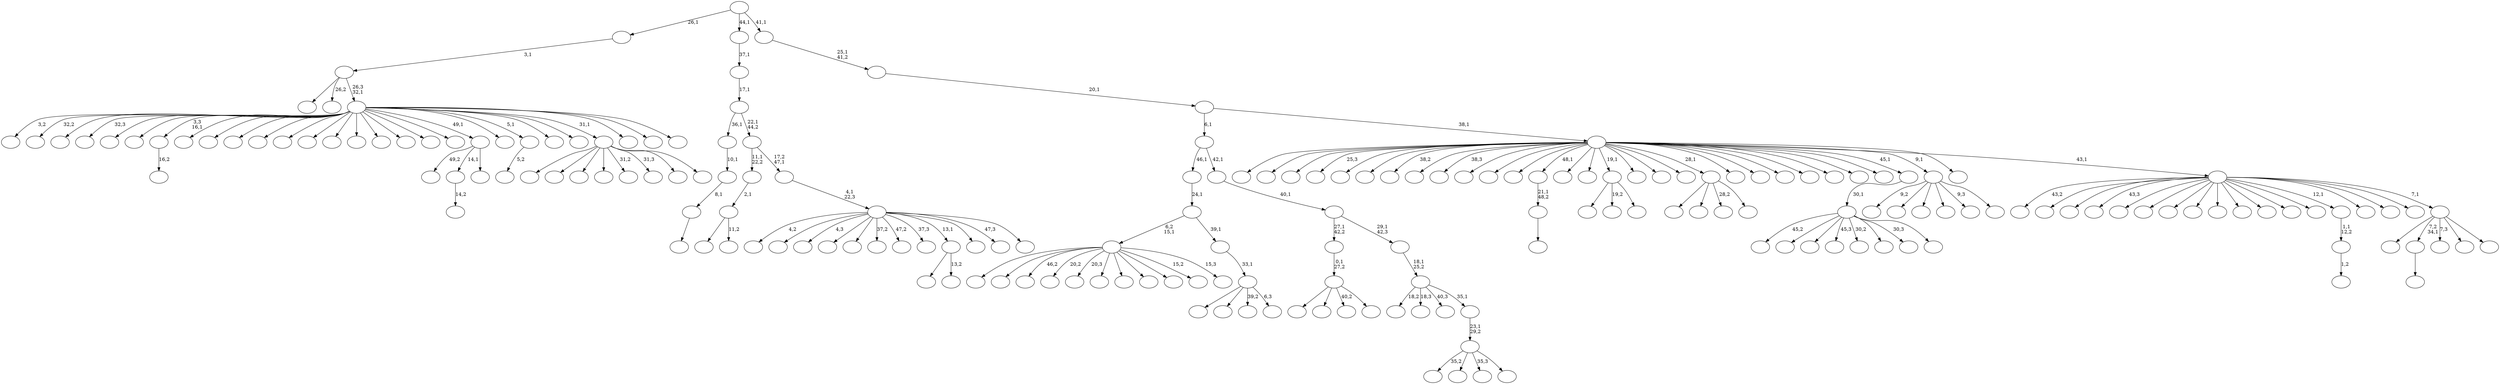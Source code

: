 digraph T {
	200 [label=""]
	199 [label=""]
	198 [label=""]
	197 [label=""]
	196 [label=""]
	195 [label=""]
	194 [label=""]
	193 [label=""]
	192 [label=""]
	191 [label=""]
	190 [label=""]
	189 [label=""]
	188 [label=""]
	187 [label=""]
	186 [label=""]
	185 [label=""]
	184 [label=""]
	183 [label=""]
	182 [label=""]
	181 [label=""]
	180 [label=""]
	179 [label=""]
	178 [label=""]
	177 [label=""]
	176 [label=""]
	175 [label=""]
	174 [label=""]
	173 [label=""]
	172 [label=""]
	171 [label=""]
	170 [label=""]
	169 [label=""]
	168 [label=""]
	167 [label=""]
	166 [label=""]
	165 [label=""]
	164 [label=""]
	163 [label=""]
	162 [label=""]
	161 [label=""]
	160 [label=""]
	159 [label=""]
	158 [label=""]
	157 [label=""]
	156 [label=""]
	155 [label=""]
	154 [label=""]
	153 [label=""]
	152 [label=""]
	151 [label=""]
	150 [label=""]
	149 [label=""]
	148 [label=""]
	147 [label=""]
	146 [label=""]
	145 [label=""]
	144 [label=""]
	143 [label=""]
	142 [label=""]
	141 [label=""]
	140 [label=""]
	139 [label=""]
	138 [label=""]
	137 [label=""]
	136 [label=""]
	135 [label=""]
	134 [label=""]
	133 [label=""]
	132 [label=""]
	131 [label=""]
	130 [label=""]
	129 [label=""]
	128 [label=""]
	127 [label=""]
	126 [label=""]
	125 [label=""]
	124 [label=""]
	123 [label=""]
	122 [label=""]
	121 [label=""]
	120 [label=""]
	119 [label=""]
	118 [label=""]
	117 [label=""]
	116 [label=""]
	115 [label=""]
	114 [label=""]
	113 [label=""]
	112 [label=""]
	111 [label=""]
	110 [label=""]
	109 [label=""]
	108 [label=""]
	107 [label=""]
	106 [label=""]
	105 [label=""]
	104 [label=""]
	103 [label=""]
	102 [label=""]
	101 [label=""]
	100 [label=""]
	99 [label=""]
	98 [label=""]
	97 [label=""]
	96 [label=""]
	95 [label=""]
	94 [label=""]
	93 [label=""]
	92 [label=""]
	91 [label=""]
	90 [label=""]
	89 [label=""]
	88 [label=""]
	87 [label=""]
	86 [label=""]
	85 [label=""]
	84 [label=""]
	83 [label=""]
	82 [label=""]
	81 [label=""]
	80 [label=""]
	79 [label=""]
	78 [label=""]
	77 [label=""]
	76 [label=""]
	75 [label=""]
	74 [label=""]
	73 [label=""]
	72 [label=""]
	71 [label=""]
	70 [label=""]
	69 [label=""]
	68 [label=""]
	67 [label=""]
	66 [label=""]
	65 [label=""]
	64 [label=""]
	63 [label=""]
	62 [label=""]
	61 [label=""]
	60 [label=""]
	59 [label=""]
	58 [label=""]
	57 [label=""]
	56 [label=""]
	55 [label=""]
	54 [label=""]
	53 [label=""]
	52 [label=""]
	51 [label=""]
	50 [label=""]
	49 [label=""]
	48 [label=""]
	47 [label=""]
	46 [label=""]
	45 [label=""]
	44 [label=""]
	43 [label=""]
	42 [label=""]
	41 [label=""]
	40 [label=""]
	39 [label=""]
	38 [label=""]
	37 [label=""]
	36 [label=""]
	35 [label=""]
	34 [label=""]
	33 [label=""]
	32 [label=""]
	31 [label=""]
	30 [label=""]
	29 [label=""]
	28 [label=""]
	27 [label=""]
	26 [label=""]
	25 [label=""]
	24 [label=""]
	23 [label=""]
	22 [label=""]
	21 [label=""]
	20 [label=""]
	19 [label=""]
	18 [label=""]
	17 [label=""]
	16 [label=""]
	15 [label=""]
	14 [label=""]
	13 [label=""]
	12 [label=""]
	11 [label=""]
	10 [label=""]
	9 [label=""]
	8 [label=""]
	7 [label=""]
	6 [label=""]
	5 [label=""]
	4 [label=""]
	3 [label=""]
	2 [label=""]
	1 [label=""]
	0 [label=""]
	186 -> 187 [label=""]
	156 -> 157 [label="16,2"]
	122 -> 123 [label=""]
	121 -> 122 [label="21,1\n48,2"]
	107 -> 108 [label="1,2"]
	106 -> 107 [label="1,1\n12,2"]
	97 -> 98 [label="14,2"]
	93 -> 164 [label=""]
	93 -> 147 [label="19,2"]
	93 -> 94 [label=""]
	83 -> 179 [label=""]
	83 -> 146 [label=""]
	83 -> 131 [label="28,2"]
	83 -> 84 [label=""]
	67 -> 116 [label="49,2"]
	67 -> 97 [label="14,1"]
	67 -> 68 [label=""]
	65 -> 109 [label=""]
	65 -> 66 [label="11,2"]
	64 -> 65 [label="2,1"]
	60 -> 176 [label="45,2"]
	60 -> 160 [label=""]
	60 -> 151 [label=""]
	60 -> 144 [label="45,3"]
	60 -> 134 [label="30,2"]
	60 -> 111 [label=""]
	60 -> 70 [label="30,3"]
	60 -> 61 [label=""]
	59 -> 60 [label="30,1"]
	57 -> 197 [label=""]
	57 -> 196 [label=""]
	57 -> 183 [label="46,2"]
	57 -> 178 [label="20,2"]
	57 -> 172 [label="20,3"]
	57 -> 166 [label=""]
	57 -> 139 [label=""]
	57 -> 119 [label=""]
	57 -> 113 [label=""]
	57 -> 78 [label="15,2"]
	57 -> 58 [label="15,3"]
	54 -> 55 [label="5,2"]
	51 -> 188 [label=""]
	51 -> 159 [label=""]
	51 -> 100 [label="40,2"]
	51 -> 52 [label=""]
	50 -> 51 [label="0,1\n27,2"]
	48 -> 163 [label=""]
	48 -> 148 [label=""]
	48 -> 136 [label="39,2"]
	48 -> 49 [label="6,3"]
	47 -> 48 [label="33,1"]
	46 -> 57 [label="6,2\n15,1"]
	46 -> 47 [label="39,1"]
	45 -> 46 [label="24,1"]
	41 -> 85 [label=""]
	41 -> 42 [label="13,2"]
	38 -> 170 [label="9,2"]
	38 -> 162 [label=""]
	38 -> 141 [label=""]
	38 -> 103 [label=""]
	38 -> 82 [label="9,3"]
	38 -> 39 [label=""]
	36 -> 37 [label=""]
	35 -> 36 [label="8,1"]
	34 -> 35 [label="10,1"]
	31 -> 128 [label="35,2"]
	31 -> 89 [label=""]
	31 -> 87 [label="35,3"]
	31 -> 32 [label=""]
	30 -> 31 [label="23,1\n29,2"]
	29 -> 161 [label="18,2"]
	29 -> 124 [label="18,3"]
	29 -> 79 [label="40,3"]
	29 -> 30 [label="35,1"]
	28 -> 29 [label="18,1\n25,2"]
	27 -> 50 [label="27,1\n42,2"]
	27 -> 28 [label="29,1\n42,3"]
	26 -> 27 [label="40,1"]
	25 -> 45 [label="46,1"]
	25 -> 26 [label="42,1"]
	21 -> 190 [label=""]
	21 -> 185 [label=""]
	21 -> 169 [label=""]
	21 -> 149 [label=""]
	21 -> 125 [label="31,2"]
	21 -> 120 [label="31,3"]
	21 -> 43 [label=""]
	21 -> 22 [label=""]
	17 -> 195 [label="3,2"]
	17 -> 192 [label="32,2"]
	17 -> 189 [label=""]
	17 -> 174 [label="32,3"]
	17 -> 173 [label=""]
	17 -> 165 [label=""]
	17 -> 156 [label="3,3\n16,1"]
	17 -> 145 [label=""]
	17 -> 138 [label=""]
	17 -> 135 [label=""]
	17 -> 127 [label=""]
	17 -> 114 [label=""]
	17 -> 110 [label=""]
	17 -> 105 [label=""]
	17 -> 104 [label=""]
	17 -> 101 [label=""]
	17 -> 96 [label=""]
	17 -> 95 [label=""]
	17 -> 74 [label=""]
	17 -> 67 [label="49,1"]
	17 -> 56 [label=""]
	17 -> 54 [label="5,1"]
	17 -> 53 [label=""]
	17 -> 23 [label=""]
	17 -> 21 [label="31,1"]
	17 -> 20 [label=""]
	17 -> 19 [label=""]
	17 -> 18 [label=""]
	16 -> 129 [label=""]
	16 -> 102 [label="26,2"]
	16 -> 17 [label="26,3\n32,1"]
	15 -> 16 [label="3,1"]
	13 -> 200 [label="4,2"]
	13 -> 182 [label=""]
	13 -> 142 [label="4,3"]
	13 -> 130 [label=""]
	13 -> 112 [label=""]
	13 -> 81 [label="37,2"]
	13 -> 63 [label="47,2"]
	13 -> 44 [label="37,3"]
	13 -> 41 [label="13,1"]
	13 -> 40 [label=""]
	13 -> 33 [label="47,3"]
	13 -> 14 [label=""]
	12 -> 13 [label="4,1\n22,3"]
	11 -> 64 [label="11,1\n22,2"]
	11 -> 12 [label="17,2\n47,1"]
	10 -> 34 [label="36,1"]
	10 -> 11 [label="22,1\n44,2"]
	9 -> 10 [label="17,1"]
	8 -> 9 [label="37,1"]
	6 -> 193 [label=""]
	6 -> 186 [label="7,2\n34,1"]
	6 -> 171 [label="7,3"]
	6 -> 88 [label=""]
	6 -> 7 [label=""]
	5 -> 198 [label="43,2"]
	5 -> 194 [label=""]
	5 -> 181 [label=""]
	5 -> 177 [label="43,3"]
	5 -> 175 [label=""]
	5 -> 168 [label=""]
	5 -> 158 [label=""]
	5 -> 150 [label=""]
	5 -> 140 [label=""]
	5 -> 133 [label=""]
	5 -> 126 [label=""]
	5 -> 117 [label=""]
	5 -> 115 [label=""]
	5 -> 106 [label="12,1"]
	5 -> 86 [label=""]
	5 -> 76 [label=""]
	5 -> 75 [label=""]
	5 -> 6 [label="7,1"]
	4 -> 199 [label=""]
	4 -> 191 [label=""]
	4 -> 184 [label=""]
	4 -> 180 [label="25,3"]
	4 -> 167 [label=""]
	4 -> 155 [label=""]
	4 -> 154 [label="38,2"]
	4 -> 153 [label=""]
	4 -> 152 [label="38,3"]
	4 -> 143 [label=""]
	4 -> 137 [label=""]
	4 -> 132 [label=""]
	4 -> 121 [label="48,1"]
	4 -> 118 [label=""]
	4 -> 99 [label=""]
	4 -> 93 [label="19,1"]
	4 -> 92 [label=""]
	4 -> 91 [label=""]
	4 -> 90 [label=""]
	4 -> 83 [label="28,1"]
	4 -> 80 [label=""]
	4 -> 77 [label=""]
	4 -> 73 [label=""]
	4 -> 72 [label=""]
	4 -> 71 [label=""]
	4 -> 69 [label=""]
	4 -> 62 [label=""]
	4 -> 59 [label="45,1"]
	4 -> 38 [label="9,1"]
	4 -> 24 [label=""]
	4 -> 5 [label="43,1"]
	3 -> 25 [label="6,1"]
	3 -> 4 [label="38,1"]
	2 -> 3 [label="20,1"]
	1 -> 2 [label="25,1\n41,2"]
	0 -> 15 [label="26,1"]
	0 -> 8 [label="44,1"]
	0 -> 1 [label="41,1"]
}
